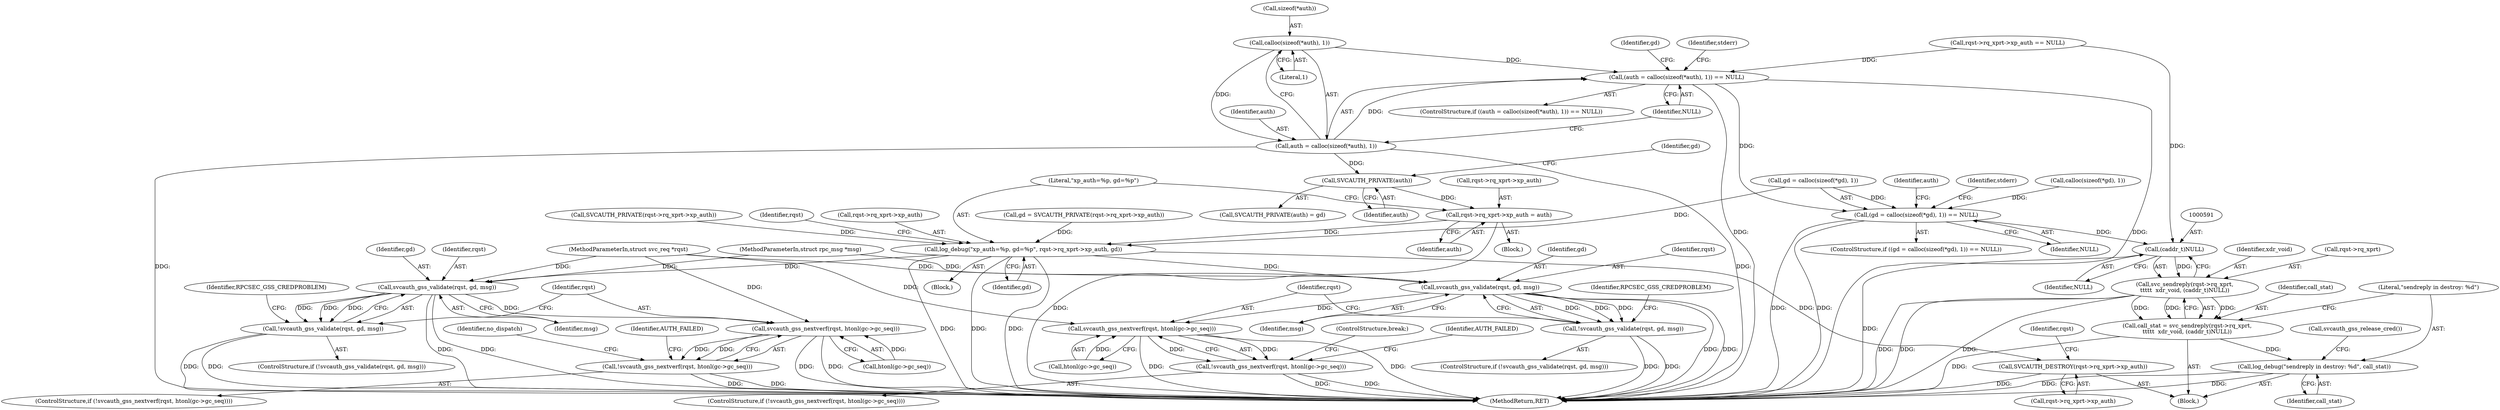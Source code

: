 digraph "0_krb5_5bb8a6b9c9eb8dd22bc9526751610aaa255ead9c@API" {
"1000154" [label="(Call,calloc(sizeof(*auth), 1))"];
"1000151" [label="(Call,(auth = calloc(sizeof(*auth), 1)) == NULL)"];
"1000167" [label="(Call,(gd = calloc(sizeof(*gd), 1)) == NULL)"];
"1000590" [label="(Call,(caddr_t)NULL)"];
"1000585" [label="(Call,svc_sendreply(rqst->rq_xprt,\n\t\t\t\t\t  xdr_void, (caddr_t)NULL))"];
"1000583" [label="(Call,call_stat = svc_sendreply(rqst->rq_xprt,\n\t\t\t\t\t  xdr_void, (caddr_t)NULL))"];
"1000593" [label="(Call,log_debug(\"sendreply in destroy: %d\", call_stat))"];
"1000152" [label="(Call,auth = calloc(sizeof(*auth), 1))"];
"1000189" [label="(Call,SVCAUTH_PRIVATE(auth))"];
"1000192" [label="(Call,rqst->rq_xprt->xp_auth = auth)"];
"1000208" [label="(Call,log_debug(\"xp_auth=%p, gd=%p\", rqst->rq_xprt->xp_auth, gd))"];
"1000535" [label="(Call,svcauth_gss_validate(rqst, gd, msg))"];
"1000534" [label="(Call,!svcauth_gss_validate(rqst, gd, msg))"];
"1000543" [label="(Call,svcauth_gss_nextverf(rqst, htonl(gc->gc_seq)))"];
"1000542" [label="(Call,!svcauth_gss_nextverf(rqst, htonl(gc->gc_seq)))"];
"1000563" [label="(Call,svcauth_gss_validate(rqst, gd, msg))"];
"1000562" [label="(Call,!svcauth_gss_validate(rqst, gd, msg))"];
"1000571" [label="(Call,svcauth_gss_nextverf(rqst, htonl(gc->gc_seq)))"];
"1000570" [label="(Call,!svcauth_gss_nextverf(rqst, htonl(gc->gc_seq)))"];
"1000601" [label="(Call,SVCAUTH_DESTROY(rqst->rq_xprt->xp_auth))"];
"1000572" [label="(Identifier,rqst)"];
"1000166" [label="(ControlStructure,if ((gd = calloc(sizeof(*gd), 1)) == NULL))"];
"1000564" [label="(Identifier,rqst)"];
"1000188" [label="(Call,SVCAUTH_PRIVATE(auth) = gd)"];
"1000175" [label="(Identifier,NULL)"];
"1000198" [label="(Identifier,auth)"];
"1000562" [label="(Call,!svcauth_gss_validate(rqst, gd, msg))"];
"1000586" [label="(Call,rqst->rq_xprt)"];
"1000220" [label="(Identifier,rqst)"];
"1000570" [label="(Call,!svcauth_gss_nextverf(rqst, htonl(gc->gc_seq)))"];
"1000595" [label="(Identifier,call_stat)"];
"1000151" [label="(Call,(auth = calloc(sizeof(*auth), 1)) == NULL)"];
"1000593" [label="(Call,log_debug(\"sendreply in destroy: %d\", call_stat))"];
"1000191" [label="(Identifier,gd)"];
"1000602" [label="(Call,rqst->rq_xprt->xp_auth)"];
"1000610" [label="(Identifier,rqst)"];
"1000584" [label="(Identifier,call_stat)"];
"1000540" [label="(Identifier,RPCSEC_GSS_CREDPROBLEM)"];
"1000167" [label="(Call,(gd = calloc(sizeof(*gd), 1)) == NULL)"];
"1000215" [label="(Identifier,gd)"];
"1000545" [label="(Call,htonl(gc->gc_seq))"];
"1000155" [label="(Call,sizeof(*auth))"];
"1000565" [label="(Identifier,gd)"];
"1000111" [label="(MethodParameterIn,struct rpc_msg *msg)"];
"1000210" [label="(Call,rqst->rq_xprt->xp_auth)"];
"1000189" [label="(Call,SVCAUTH_PRIVATE(auth))"];
"1000110" [label="(MethodParameterIn,struct svc_req *rqst)"];
"1000113" [label="(Block,)"];
"1000535" [label="(Call,svcauth_gss_validate(rqst, gd, msg))"];
"1000184" [label="(Identifier,auth)"];
"1000190" [label="(Identifier,auth)"];
"1000538" [label="(Identifier,msg)"];
"1000536" [label="(Identifier,rqst)"];
"1000589" [label="(Identifier,xdr_void)"];
"1000169" [label="(Identifier,gd)"];
"1000542" [label="(Call,!svcauth_gss_nextverf(rqst, htonl(gc->gc_seq)))"];
"1000200" [label="(Call,gd = SVCAUTH_PRIVATE(rqst->rq_xprt->xp_auth))"];
"1000561" [label="(ControlStructure,if (!svcauth_gss_validate(rqst, gd, msg)))"];
"1000178" [label="(Identifier,stderr)"];
"1000153" [label="(Identifier,auth)"];
"1000632" [label="(MethodReturn,RET)"];
"1000159" [label="(Identifier,NULL)"];
"1000544" [label="(Identifier,rqst)"];
"1000162" [label="(Identifier,stderr)"];
"1000541" [label="(ControlStructure,if (!svcauth_gss_nextverf(rqst, htonl(gc->gc_seq))))"];
"1000573" [label="(Call,htonl(gc->gc_seq))"];
"1000168" [label="(Call,gd = calloc(sizeof(*gd), 1))"];
"1000592" [label="(Identifier,NULL)"];
"1000428" [label="(Block,)"];
"1000202" [label="(Call,SVCAUTH_PRIVATE(rqst->rq_xprt->xp_auth))"];
"1000149" [label="(Block,)"];
"1000563" [label="(Call,svcauth_gss_validate(rqst, gd, msg))"];
"1000551" [label="(ControlStructure,break;)"];
"1000578" [label="(Identifier,AUTH_FAILED)"];
"1000154" [label="(Call,calloc(sizeof(*auth), 1))"];
"1000537" [label="(Identifier,gd)"];
"1000533" [label="(ControlStructure,if (!svcauth_gss_validate(rqst, gd, msg)))"];
"1000585" [label="(Call,svc_sendreply(rqst->rq_xprt,\n\t\t\t\t\t  xdr_void, (caddr_t)NULL))"];
"1000571" [label="(Call,svcauth_gss_nextverf(rqst, htonl(gc->gc_seq)))"];
"1000134" [label="(Call,rqst->rq_xprt->xp_auth == NULL)"];
"1000192" [label="(Call,rqst->rq_xprt->xp_auth = auth)"];
"1000152" [label="(Call,auth = calloc(sizeof(*auth), 1))"];
"1000170" [label="(Call,calloc(sizeof(*gd), 1))"];
"1000598" [label="(Call,svcauth_gss_release_cred())"];
"1000550" [label="(Identifier,AUTH_FAILED)"];
"1000209" [label="(Literal,\"xp_auth=%p, gd=%p\")"];
"1000150" [label="(ControlStructure,if ((auth = calloc(sizeof(*auth), 1)) == NULL))"];
"1000601" [label="(Call,SVCAUTH_DESTROY(rqst->rq_xprt->xp_auth))"];
"1000543" [label="(Call,svcauth_gss_nextverf(rqst, htonl(gc->gc_seq)))"];
"1000566" [label="(Identifier,msg)"];
"1000158" [label="(Literal,1)"];
"1000208" [label="(Call,log_debug(\"xp_auth=%p, gd=%p\", rqst->rq_xprt->xp_auth, gd))"];
"1000581" [label="(Identifier,no_dispatch)"];
"1000193" [label="(Call,rqst->rq_xprt->xp_auth)"];
"1000534" [label="(Call,!svcauth_gss_validate(rqst, gd, msg))"];
"1000583" [label="(Call,call_stat = svc_sendreply(rqst->rq_xprt,\n\t\t\t\t\t  xdr_void, (caddr_t)NULL))"];
"1000590" [label="(Call,(caddr_t)NULL)"];
"1000569" [label="(ControlStructure,if (!svcauth_gss_nextverf(rqst, htonl(gc->gc_seq))))"];
"1000568" [label="(Identifier,RPCSEC_GSS_CREDPROBLEM)"];
"1000594" [label="(Literal,\"sendreply in destroy: %d\")"];
"1000154" -> "1000152"  [label="AST: "];
"1000154" -> "1000158"  [label="CFG: "];
"1000155" -> "1000154"  [label="AST: "];
"1000158" -> "1000154"  [label="AST: "];
"1000152" -> "1000154"  [label="CFG: "];
"1000154" -> "1000151"  [label="DDG: "];
"1000154" -> "1000152"  [label="DDG: "];
"1000151" -> "1000150"  [label="AST: "];
"1000151" -> "1000159"  [label="CFG: "];
"1000152" -> "1000151"  [label="AST: "];
"1000159" -> "1000151"  [label="AST: "];
"1000162" -> "1000151"  [label="CFG: "];
"1000169" -> "1000151"  [label="CFG: "];
"1000151" -> "1000632"  [label="DDG: "];
"1000151" -> "1000632"  [label="DDG: "];
"1000152" -> "1000151"  [label="DDG: "];
"1000134" -> "1000151"  [label="DDG: "];
"1000151" -> "1000167"  [label="DDG: "];
"1000167" -> "1000166"  [label="AST: "];
"1000167" -> "1000175"  [label="CFG: "];
"1000168" -> "1000167"  [label="AST: "];
"1000175" -> "1000167"  [label="AST: "];
"1000178" -> "1000167"  [label="CFG: "];
"1000184" -> "1000167"  [label="CFG: "];
"1000167" -> "1000632"  [label="DDG: "];
"1000167" -> "1000632"  [label="DDG: "];
"1000168" -> "1000167"  [label="DDG: "];
"1000170" -> "1000167"  [label="DDG: "];
"1000167" -> "1000590"  [label="DDG: "];
"1000590" -> "1000585"  [label="AST: "];
"1000590" -> "1000592"  [label="CFG: "];
"1000591" -> "1000590"  [label="AST: "];
"1000592" -> "1000590"  [label="AST: "];
"1000585" -> "1000590"  [label="CFG: "];
"1000590" -> "1000632"  [label="DDG: "];
"1000590" -> "1000585"  [label="DDG: "];
"1000134" -> "1000590"  [label="DDG: "];
"1000585" -> "1000583"  [label="AST: "];
"1000586" -> "1000585"  [label="AST: "];
"1000589" -> "1000585"  [label="AST: "];
"1000583" -> "1000585"  [label="CFG: "];
"1000585" -> "1000632"  [label="DDG: "];
"1000585" -> "1000632"  [label="DDG: "];
"1000585" -> "1000632"  [label="DDG: "];
"1000585" -> "1000583"  [label="DDG: "];
"1000585" -> "1000583"  [label="DDG: "];
"1000585" -> "1000583"  [label="DDG: "];
"1000583" -> "1000428"  [label="AST: "];
"1000584" -> "1000583"  [label="AST: "];
"1000594" -> "1000583"  [label="CFG: "];
"1000583" -> "1000632"  [label="DDG: "];
"1000583" -> "1000593"  [label="DDG: "];
"1000593" -> "1000428"  [label="AST: "];
"1000593" -> "1000595"  [label="CFG: "];
"1000594" -> "1000593"  [label="AST: "];
"1000595" -> "1000593"  [label="AST: "];
"1000598" -> "1000593"  [label="CFG: "];
"1000593" -> "1000632"  [label="DDG: "];
"1000593" -> "1000632"  [label="DDG: "];
"1000153" -> "1000152"  [label="AST: "];
"1000159" -> "1000152"  [label="CFG: "];
"1000152" -> "1000632"  [label="DDG: "];
"1000152" -> "1000632"  [label="DDG: "];
"1000152" -> "1000189"  [label="DDG: "];
"1000189" -> "1000188"  [label="AST: "];
"1000189" -> "1000190"  [label="CFG: "];
"1000190" -> "1000189"  [label="AST: "];
"1000191" -> "1000189"  [label="CFG: "];
"1000189" -> "1000192"  [label="DDG: "];
"1000192" -> "1000149"  [label="AST: "];
"1000192" -> "1000198"  [label="CFG: "];
"1000193" -> "1000192"  [label="AST: "];
"1000198" -> "1000192"  [label="AST: "];
"1000209" -> "1000192"  [label="CFG: "];
"1000192" -> "1000632"  [label="DDG: "];
"1000192" -> "1000208"  [label="DDG: "];
"1000208" -> "1000113"  [label="AST: "];
"1000208" -> "1000215"  [label="CFG: "];
"1000209" -> "1000208"  [label="AST: "];
"1000210" -> "1000208"  [label="AST: "];
"1000215" -> "1000208"  [label="AST: "];
"1000220" -> "1000208"  [label="CFG: "];
"1000208" -> "1000632"  [label="DDG: "];
"1000208" -> "1000632"  [label="DDG: "];
"1000208" -> "1000632"  [label="DDG: "];
"1000202" -> "1000208"  [label="DDG: "];
"1000200" -> "1000208"  [label="DDG: "];
"1000168" -> "1000208"  [label="DDG: "];
"1000208" -> "1000535"  [label="DDG: "];
"1000208" -> "1000563"  [label="DDG: "];
"1000208" -> "1000601"  [label="DDG: "];
"1000535" -> "1000534"  [label="AST: "];
"1000535" -> "1000538"  [label="CFG: "];
"1000536" -> "1000535"  [label="AST: "];
"1000537" -> "1000535"  [label="AST: "];
"1000538" -> "1000535"  [label="AST: "];
"1000534" -> "1000535"  [label="CFG: "];
"1000535" -> "1000632"  [label="DDG: "];
"1000535" -> "1000632"  [label="DDG: "];
"1000535" -> "1000534"  [label="DDG: "];
"1000535" -> "1000534"  [label="DDG: "];
"1000535" -> "1000534"  [label="DDG: "];
"1000110" -> "1000535"  [label="DDG: "];
"1000111" -> "1000535"  [label="DDG: "];
"1000535" -> "1000543"  [label="DDG: "];
"1000534" -> "1000533"  [label="AST: "];
"1000540" -> "1000534"  [label="CFG: "];
"1000544" -> "1000534"  [label="CFG: "];
"1000534" -> "1000632"  [label="DDG: "];
"1000534" -> "1000632"  [label="DDG: "];
"1000543" -> "1000542"  [label="AST: "];
"1000543" -> "1000545"  [label="CFG: "];
"1000544" -> "1000543"  [label="AST: "];
"1000545" -> "1000543"  [label="AST: "];
"1000542" -> "1000543"  [label="CFG: "];
"1000543" -> "1000632"  [label="DDG: "];
"1000543" -> "1000632"  [label="DDG: "];
"1000543" -> "1000542"  [label="DDG: "];
"1000543" -> "1000542"  [label="DDG: "];
"1000110" -> "1000543"  [label="DDG: "];
"1000545" -> "1000543"  [label="DDG: "];
"1000542" -> "1000541"  [label="AST: "];
"1000550" -> "1000542"  [label="CFG: "];
"1000551" -> "1000542"  [label="CFG: "];
"1000542" -> "1000632"  [label="DDG: "];
"1000542" -> "1000632"  [label="DDG: "];
"1000563" -> "1000562"  [label="AST: "];
"1000563" -> "1000566"  [label="CFG: "];
"1000564" -> "1000563"  [label="AST: "];
"1000565" -> "1000563"  [label="AST: "];
"1000566" -> "1000563"  [label="AST: "];
"1000562" -> "1000563"  [label="CFG: "];
"1000563" -> "1000632"  [label="DDG: "];
"1000563" -> "1000632"  [label="DDG: "];
"1000563" -> "1000562"  [label="DDG: "];
"1000563" -> "1000562"  [label="DDG: "];
"1000563" -> "1000562"  [label="DDG: "];
"1000110" -> "1000563"  [label="DDG: "];
"1000111" -> "1000563"  [label="DDG: "];
"1000563" -> "1000571"  [label="DDG: "];
"1000562" -> "1000561"  [label="AST: "];
"1000568" -> "1000562"  [label="CFG: "];
"1000572" -> "1000562"  [label="CFG: "];
"1000562" -> "1000632"  [label="DDG: "];
"1000562" -> "1000632"  [label="DDG: "];
"1000571" -> "1000570"  [label="AST: "];
"1000571" -> "1000573"  [label="CFG: "];
"1000572" -> "1000571"  [label="AST: "];
"1000573" -> "1000571"  [label="AST: "];
"1000570" -> "1000571"  [label="CFG: "];
"1000571" -> "1000632"  [label="DDG: "];
"1000571" -> "1000632"  [label="DDG: "];
"1000571" -> "1000570"  [label="DDG: "];
"1000571" -> "1000570"  [label="DDG: "];
"1000110" -> "1000571"  [label="DDG: "];
"1000573" -> "1000571"  [label="DDG: "];
"1000570" -> "1000569"  [label="AST: "];
"1000578" -> "1000570"  [label="CFG: "];
"1000581" -> "1000570"  [label="CFG: "];
"1000570" -> "1000632"  [label="DDG: "];
"1000570" -> "1000632"  [label="DDG: "];
"1000601" -> "1000428"  [label="AST: "];
"1000601" -> "1000602"  [label="CFG: "];
"1000602" -> "1000601"  [label="AST: "];
"1000610" -> "1000601"  [label="CFG: "];
"1000601" -> "1000632"  [label="DDG: "];
}
